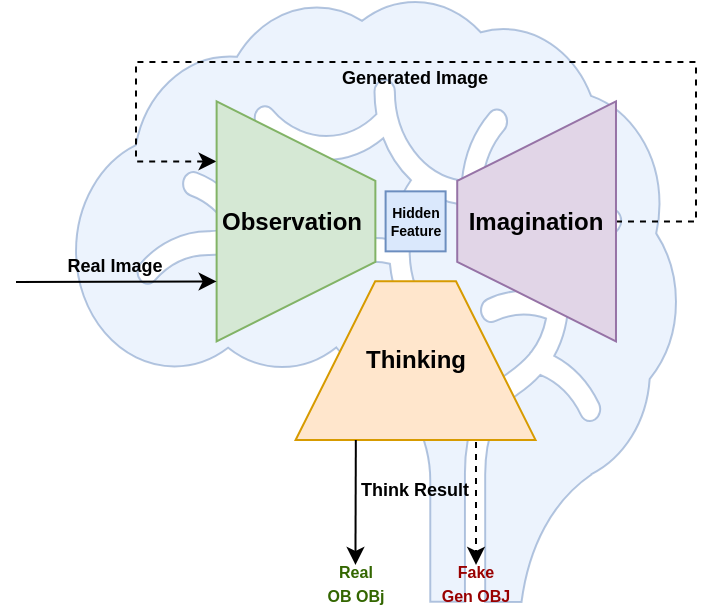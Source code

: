 <mxfile version="24.0.1" type="device">
  <diagram name="Page-1" id="yn-jal7HCOoHq--7eTg-">
    <mxGraphModel dx="756" dy="511" grid="1" gridSize="10" guides="1" tooltips="1" connect="1" arrows="1" fold="1" page="1" pageScale="1" pageWidth="850" pageHeight="1100" math="0" shadow="0">
      <root>
        <mxCell id="0" />
        <mxCell id="1" parent="0" />
        <mxCell id="sO-QnGpawNS9wBwMaaU0-24" value="" style="shape=mxgraph.signs.healthcare.brain;html=1;pointerEvents=1;fillColor=#dae8fc;strokeColor=#6c8ebf;verticalLabelPosition=bottom;verticalAlign=top;align=center;aspect=fixed;opacity=50;" vertex="1" parent="1">
          <mxGeometry x="50" y="10" width="300" height="300" as="geometry" />
        </mxCell>
        <mxCell id="sO-QnGpawNS9wBwMaaU0-9" value="" style="shape=trapezoid;perimeter=trapezoidPerimeter;whiteSpace=wrap;html=1;fixedSize=1;rotation=-180;size=39.8;flipV=1;fillColor=#ffe6cc;strokeColor=#d79b00;" vertex="1" parent="1">
          <mxGeometry x="159.8" y="149.68" width="120" height="79.38" as="geometry" />
        </mxCell>
        <mxCell id="sO-QnGpawNS9wBwMaaU0-16" style="edgeStyle=orthogonalEdgeStyle;rounded=0;orthogonalLoop=1;jettySize=auto;html=1;entryX=0.25;entryY=1;entryDx=0;entryDy=0;dashed=1;" edge="1" parent="1" source="sO-QnGpawNS9wBwMaaU0-8" target="sO-QnGpawNS9wBwMaaU0-1">
          <mxGeometry relative="1" as="geometry">
            <Array as="points">
              <mxPoint x="360" y="120" />
              <mxPoint x="360" y="40" />
              <mxPoint x="80" y="40" />
              <mxPoint x="80" y="90" />
            </Array>
          </mxGeometry>
        </mxCell>
        <mxCell id="sO-QnGpawNS9wBwMaaU0-8" value="" style="shape=trapezoid;perimeter=trapezoidPerimeter;whiteSpace=wrap;html=1;fixedSize=1;rotation=90;size=39.8;flipV=1;fillColor=#e1d5e7;strokeColor=#9673a6;" vertex="1" parent="1">
          <mxGeometry x="220.3" y="80" width="120" height="79.38" as="geometry" />
        </mxCell>
        <mxCell id="sO-QnGpawNS9wBwMaaU0-1" value="" style="shape=trapezoid;perimeter=trapezoidPerimeter;whiteSpace=wrap;html=1;fixedSize=1;rotation=90;size=39.8;fillColor=#d5e8d4;strokeColor=#82b366;" vertex="1" parent="1">
          <mxGeometry x="100" y="80" width="120" height="79.38" as="geometry" />
        </mxCell>
        <mxCell id="sO-QnGpawNS9wBwMaaU0-2" value="&lt;b&gt;Observation&lt;/b&gt;" style="text;html=1;align=center;verticalAlign=middle;whiteSpace=wrap;rounded=0;" vertex="1" parent="1">
          <mxGeometry x="123.3" y="104.68" width="70" height="30" as="geometry" />
        </mxCell>
        <mxCell id="sO-QnGpawNS9wBwMaaU0-4" value="&lt;b&gt;Imagination&lt;/b&gt;" style="text;html=1;align=center;verticalAlign=middle;whiteSpace=wrap;rounded=0;" vertex="1" parent="1">
          <mxGeometry x="245.3" y="104.68" width="70" height="30" as="geometry" />
        </mxCell>
        <mxCell id="sO-QnGpawNS9wBwMaaU0-6" value="&lt;b&gt;Thinking&lt;/b&gt;" style="text;html=1;align=center;verticalAlign=middle;whiteSpace=wrap;rounded=0;" vertex="1" parent="1">
          <mxGeometry x="184.8" y="181.87" width="70" height="15" as="geometry" />
        </mxCell>
        <mxCell id="sO-QnGpawNS9wBwMaaU0-11" value="&lt;div style=&quot;font-size: 7px;&quot;&gt;&lt;font style=&quot;font-size: 7px;&quot;&gt;&lt;b&gt;Hidden&lt;/b&gt;&lt;/font&gt;&lt;/div&gt;&lt;font style=&quot;font-size: 7px;&quot;&gt;&lt;b&gt;Feature&lt;/b&gt;&lt;/font&gt;" style="rounded=0;whiteSpace=wrap;html=1;align=center;fontSize=7;fillColor=#dae8fc;strokeColor=#6c8ebf;" vertex="1" parent="1">
          <mxGeometry x="204.8" y="104.68" width="30" height="30" as="geometry" />
        </mxCell>
        <mxCell id="sO-QnGpawNS9wBwMaaU0-12" value="&lt;b style=&quot;font-size: 9px;&quot;&gt;Real Image&lt;/b&gt;" style="text;html=1;align=center;verticalAlign=middle;whiteSpace=wrap;rounded=0;fontSize=9;" vertex="1" parent="1">
          <mxGeometry x="39" y="133.68" width="61" height="16" as="geometry" />
        </mxCell>
        <mxCell id="sO-QnGpawNS9wBwMaaU0-13" value="" style="endArrow=classic;html=1;rounded=0;entryX=0.75;entryY=1;entryDx=0;entryDy=0;" edge="1" parent="1" target="sO-QnGpawNS9wBwMaaU0-1">
          <mxGeometry width="50" height="50" relative="1" as="geometry">
            <mxPoint x="20" y="150" as="sourcePoint" />
            <mxPoint x="100" y="230" as="targetPoint" />
          </mxGeometry>
        </mxCell>
        <mxCell id="sO-QnGpawNS9wBwMaaU0-14" value="&lt;b&gt;&lt;font style=&quot;font-size: 9px;&quot;&gt;Think Result&lt;/font&gt;&lt;/b&gt;" style="text;html=1;align=center;verticalAlign=middle;whiteSpace=wrap;rounded=0;fontSize=10;" vertex="1" parent="1">
          <mxGeometry x="187.2" y="246" width="65.2" height="14" as="geometry" />
        </mxCell>
        <mxCell id="sO-QnGpawNS9wBwMaaU0-15" value="" style="endArrow=classic;html=1;rounded=0;exitX=0.749;exitY=0.999;exitDx=0;exitDy=0;exitPerimeter=0;entryX=0.499;entryY=0.072;entryDx=0;entryDy=0;entryPerimeter=0;" edge="1" parent="1" target="sO-QnGpawNS9wBwMaaU0-20">
          <mxGeometry width="50" height="50" relative="1" as="geometry">
            <mxPoint x="189.92" y="228.981" as="sourcePoint" />
            <mxPoint x="189.35" y="290" as="targetPoint" />
          </mxGeometry>
        </mxCell>
        <mxCell id="sO-QnGpawNS9wBwMaaU0-17" value="" style="endArrow=classic;html=1;rounded=0;dashed=1;entryX=0.5;entryY=0.072;entryDx=0;entryDy=0;entryPerimeter=0;" edge="1" parent="1" target="sO-QnGpawNS9wBwMaaU0-21">
          <mxGeometry width="50" height="50" relative="1" as="geometry">
            <mxPoint x="250" y="230" as="sourcePoint" />
            <mxPoint x="250" y="290" as="targetPoint" />
          </mxGeometry>
        </mxCell>
        <mxCell id="sO-QnGpawNS9wBwMaaU0-19" value="&lt;b style=&quot;font-size: 9px;&quot;&gt;Generated Image&lt;/b&gt;" style="text;html=1;align=center;verticalAlign=middle;whiteSpace=wrap;rounded=0;fontSize=9;" vertex="1" parent="1">
          <mxGeometry x="174.45" y="40" width="90.7" height="16" as="geometry" />
        </mxCell>
        <mxCell id="sO-QnGpawNS9wBwMaaU0-20" value="&lt;font color=&quot;#336600&quot; style=&quot;font-size: 8px;&quot;&gt;&lt;b style=&quot;&quot;&gt;Real&lt;/b&gt;&lt;/font&gt;&lt;div&gt;&lt;font color=&quot;#336600&quot; style=&quot;font-size: 8px;&quot;&gt;&lt;b style=&quot;&quot;&gt;OB OBj&lt;/b&gt;&lt;/font&gt;&lt;/div&gt;" style="text;html=1;align=center;verticalAlign=middle;whiteSpace=wrap;rounded=0;fontSize=10;" vertex="1" parent="1">
          <mxGeometry x="173.7" y="290" width="32.1" height="20" as="geometry" />
        </mxCell>
        <mxCell id="sO-QnGpawNS9wBwMaaU0-21" value="&lt;font color=&quot;#990000&quot; style=&quot;font-size: 8px;&quot;&gt;&lt;b style=&quot;&quot;&gt;Fake&lt;/b&gt;&lt;/font&gt;&lt;div&gt;&lt;font color=&quot;#990000&quot; style=&quot;font-size: 8px;&quot;&gt;&lt;b style=&quot;&quot;&gt;Gen OBJ&lt;/b&gt;&lt;/font&gt;&lt;/div&gt;" style="text;html=1;align=center;verticalAlign=middle;whiteSpace=wrap;rounded=0;fontSize=10;" vertex="1" parent="1">
          <mxGeometry x="229" y="290" width="42" height="20" as="geometry" />
        </mxCell>
      </root>
    </mxGraphModel>
  </diagram>
</mxfile>
